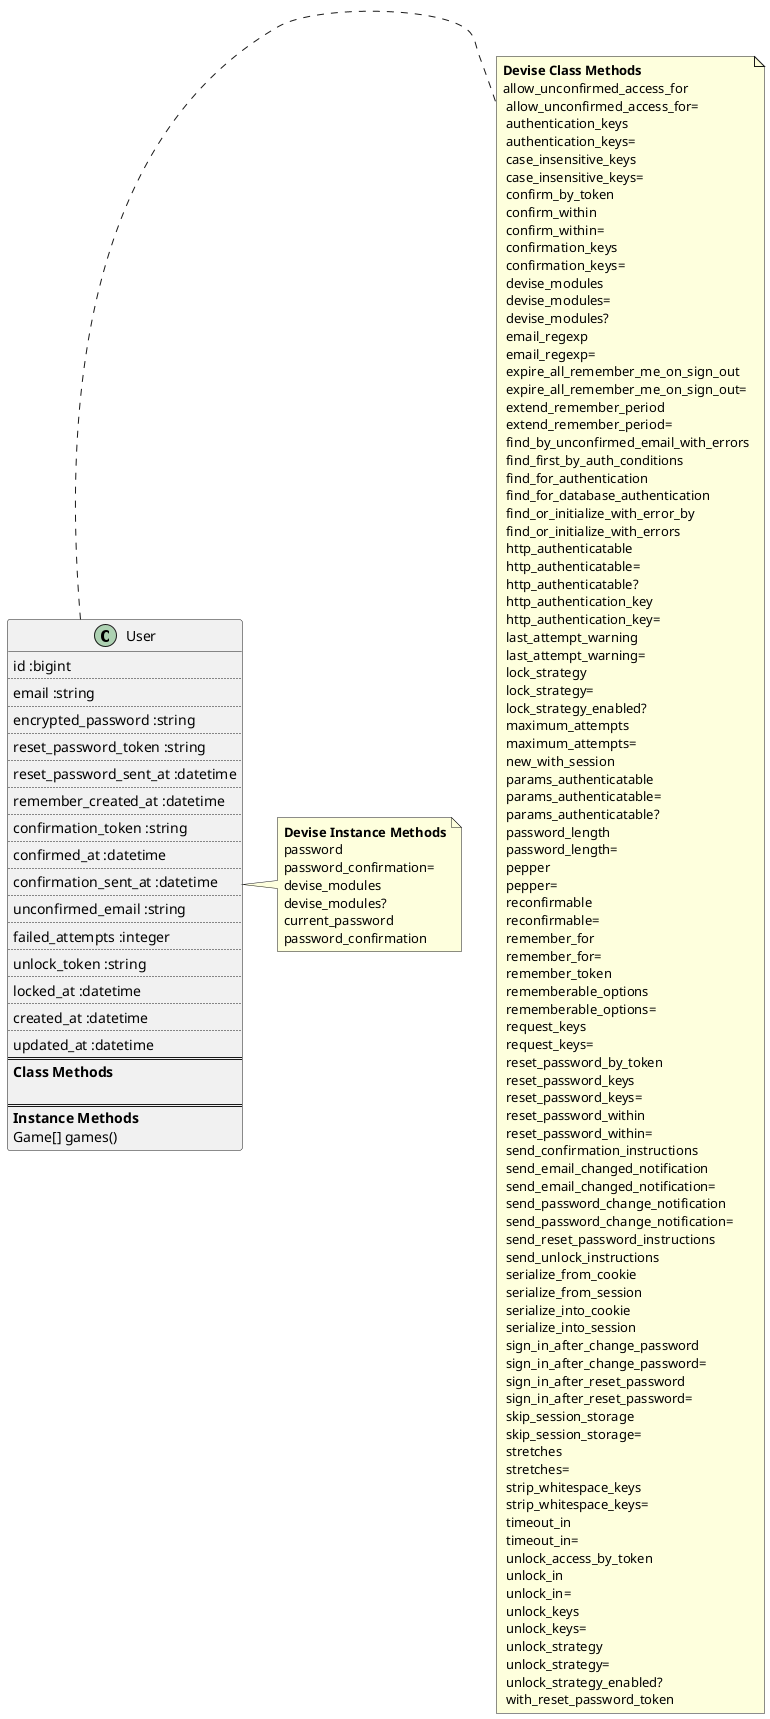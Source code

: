 @startuml

class User {
    id :bigint
    ..
    email :string
    ..
    encrypted_password :string
    ..
    reset_password_token :string
    ..
    reset_password_sent_at :datetime
    ..
    remember_created_at :datetime
    ..
    confirmation_token :string
    ..
    confirmed_at :datetime
    ..
    confirmation_sent_at :datetime
    ..
    unconfirmed_email :string
    ..
    failed_attempts :integer
    ..
    unlock_token :string
    ..
    locked_at :datetime
    ..
    created_at :datetime
    ..
    updated_at :datetime
    ==
    **Class Methods**

    ==
    **Instance Methods**
    Game[] games()
}
note right of User
    <b>Devise Class Methods</b>
    allow_unconfirmed_access_for
     allow_unconfirmed_access_for=
     authentication_keys
     authentication_keys=
     case_insensitive_keys
     case_insensitive_keys=
     confirm_by_token
     confirm_within
     confirm_within=
     confirmation_keys
     confirmation_keys=
     devise_modules
     devise_modules=
     devise_modules?
     email_regexp
     email_regexp=
     expire_all_remember_me_on_sign_out
     expire_all_remember_me_on_sign_out=
     extend_remember_period
     extend_remember_period=
     find_by_unconfirmed_email_with_errors
     find_first_by_auth_conditions
     find_for_authentication
     find_for_database_authentication
     find_or_initialize_with_error_by
     find_or_initialize_with_errors
     http_authenticatable
     http_authenticatable=
     http_authenticatable?
     http_authentication_key
     http_authentication_key=
     last_attempt_warning
     last_attempt_warning=
     lock_strategy
     lock_strategy=
     lock_strategy_enabled?
     maximum_attempts
     maximum_attempts=
     new_with_session
     params_authenticatable
     params_authenticatable=
     params_authenticatable?
     password_length
     password_length=
     pepper
     pepper=
     reconfirmable
     reconfirmable=
     remember_for
     remember_for=
     remember_token
     rememberable_options
     rememberable_options=
     request_keys
     request_keys=
     reset_password_by_token
     reset_password_keys
     reset_password_keys=
     reset_password_within
     reset_password_within=
     send_confirmation_instructions
     send_email_changed_notification
     send_email_changed_notification=
     send_password_change_notification
     send_password_change_notification=
     send_reset_password_instructions
     send_unlock_instructions
     serialize_from_cookie
     serialize_from_session
     serialize_into_cookie
     serialize_into_session
     sign_in_after_change_password
     sign_in_after_change_password=
     sign_in_after_reset_password
     sign_in_after_reset_password=
     skip_session_storage
     skip_session_storage=
     stretches
     stretches=
     strip_whitespace_keys
     strip_whitespace_keys=
     timeout_in
     timeout_in=
     unlock_access_by_token
     unlock_in
     unlock_in=
     unlock_keys
     unlock_keys=
     unlock_strategy
     unlock_strategy=
     unlock_strategy_enabled?
     with_reset_password_token
end note

note right of User
   <b>Devise Instance Methods</b>
   password
   password_confirmation=
   devise_modules
   devise_modules?
   current_password
   password_confirmation
end note

@enduml
